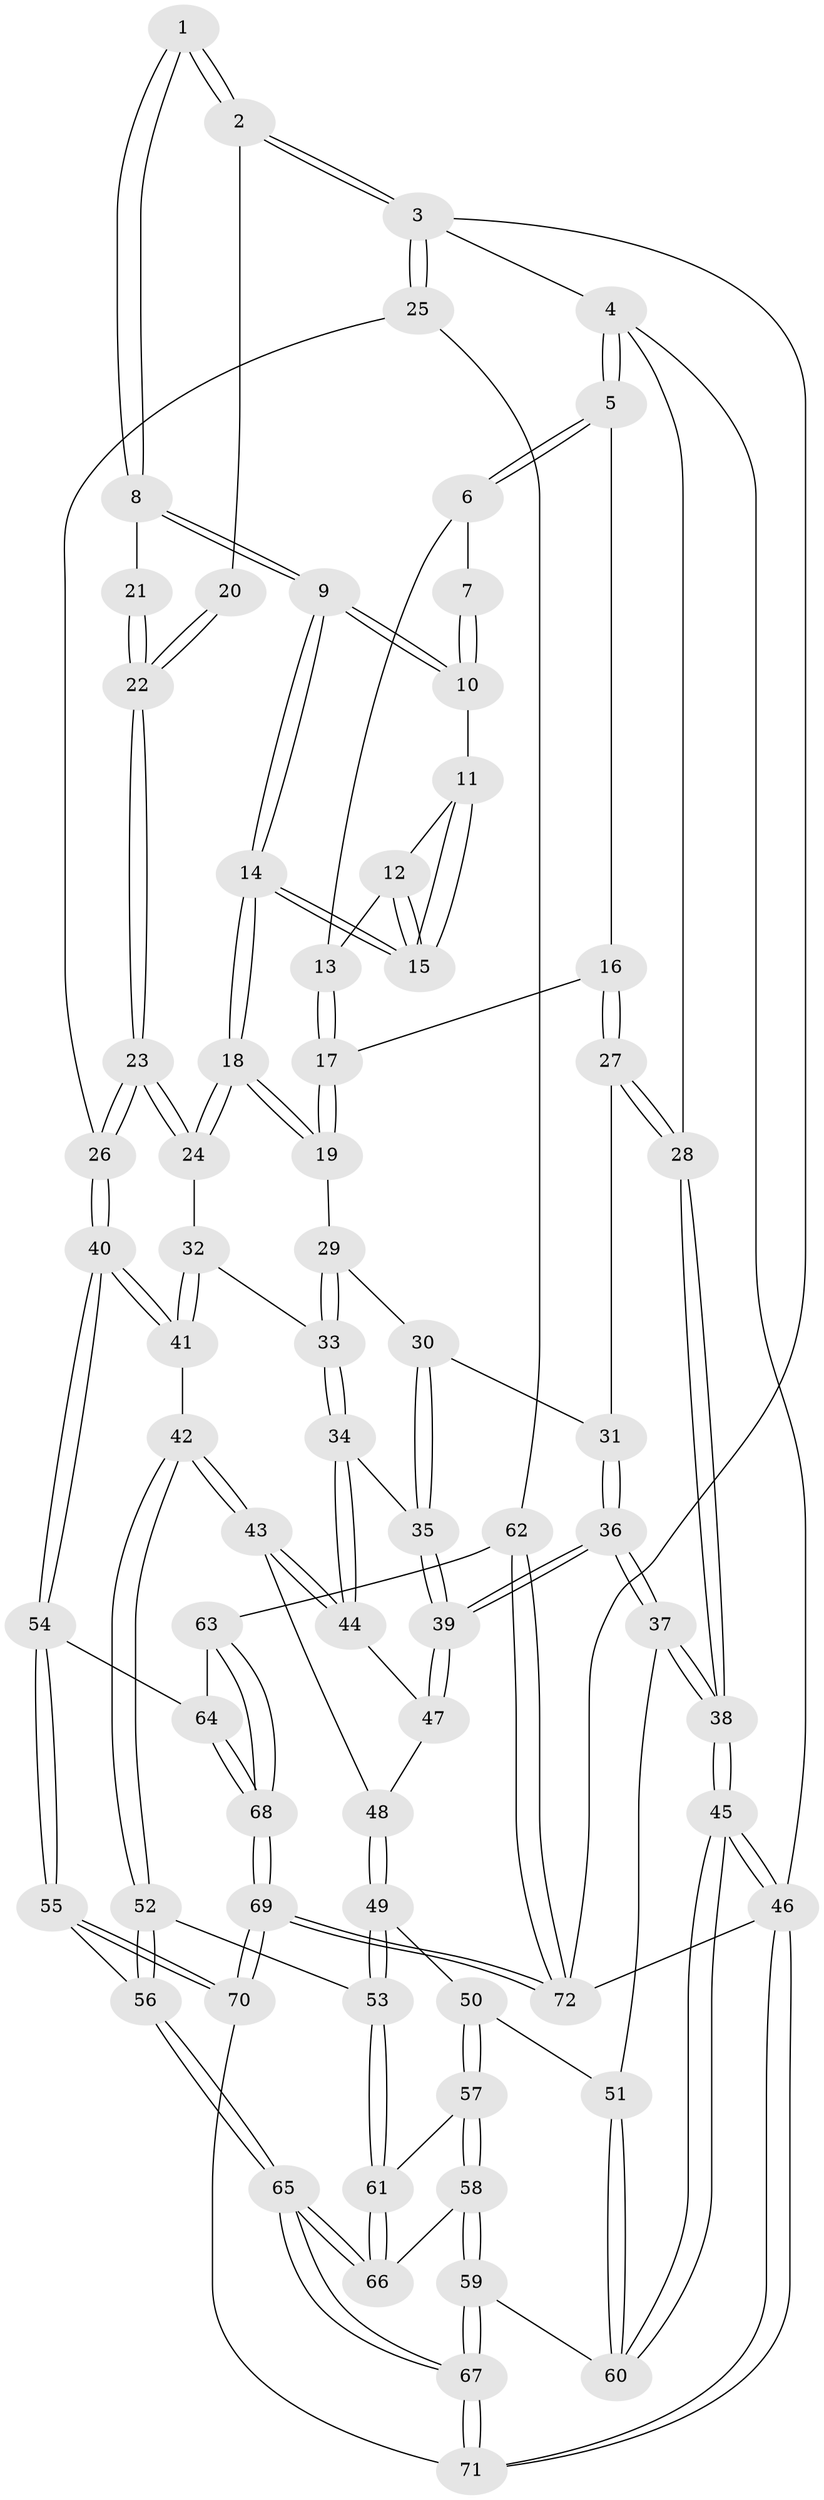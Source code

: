 // coarse degree distribution, {2: 0.13636363636363635, 7: 0.045454545454545456, 3: 0.4090909090909091, 5: 0.18181818181818182, 4: 0.22727272727272727}
// Generated by graph-tools (version 1.1) at 2025/54/03/04/25 22:54:33]
// undirected, 72 vertices, 177 edges
graph export_dot {
  node [color=gray90,style=filled];
  1 [pos="+0.640951992575033+0"];
  2 [pos="+1+0"];
  3 [pos="+1+0"];
  4 [pos="+0+0"];
  5 [pos="+0+0"];
  6 [pos="+0.3577079348392115+0"];
  7 [pos="+0.45046331434686104+0"];
  8 [pos="+0.6322793966518593+0.12793842788460946"];
  9 [pos="+0.6125488997162786+0.13467776483574914"];
  10 [pos="+0.4887150549949694+0"];
  11 [pos="+0.4491699950189277+0.0710796587934798"];
  12 [pos="+0.37010942914167133+0.10068355604190882"];
  13 [pos="+0.35392715450492507+0.10433089285888898"];
  14 [pos="+0.5511788221085812+0.20553747393863744"];
  15 [pos="+0.4995689511241832+0.14614210477001569"];
  16 [pos="+0.19716954156971994+0.14188571599448396"];
  17 [pos="+0.3337330457970242+0.13562432759247436"];
  18 [pos="+0.5478311242566958+0.2133149814828501"];
  19 [pos="+0.40436736066834916+0.22479886219303033"];
  20 [pos="+0.8825124620698358+0"];
  21 [pos="+0.6441115501952993+0.12660128387179037"];
  22 [pos="+0.8293965960614351+0.2927732487530637"];
  23 [pos="+0.8721207241419006+0.4785174799360159"];
  24 [pos="+0.5932399263441159+0.37157410019793585"];
  25 [pos="+0.9576031094969782+0.538558640713786"];
  26 [pos="+0.924931338484706+0.5328316548252536"];
  27 [pos="+0.18252626663051527+0.22061716639199805"];
  28 [pos="+0+0.19648912692695333"];
  29 [pos="+0.3952569410217614+0.23908956399401193"];
  30 [pos="+0.2620334668196217+0.3341498627413755"];
  31 [pos="+0.19094678425480235+0.3228550540023211"];
  32 [pos="+0.5315992254334633+0.40996009354008567"];
  33 [pos="+0.4321877253955649+0.43220998314125936"];
  34 [pos="+0.3989312841981841+0.45051929901219145"];
  35 [pos="+0.39385904794502685+0.44728286760986885"];
  36 [pos="+0.014128229752655493+0.5071347741176162"];
  37 [pos="+0+0.5302668492351673"];
  38 [pos="+0+0.529563335236278"];
  39 [pos="+0.019264171453122647+0.5092889546846677"];
  40 [pos="+0.6656652839047195+0.7188219317339385"];
  41 [pos="+0.5401297460253305+0.6535617792667892"];
  42 [pos="+0.4047495268772062+0.6350695137933832"];
  43 [pos="+0.39593710055068343+0.6214046556469877"];
  44 [pos="+0.3963376498637542+0.4615538801633267"];
  45 [pos="+0+1"];
  46 [pos="+0+1"];
  47 [pos="+0.14509641421531858+0.572176008983657"];
  48 [pos="+0.16006259339841494+0.5832390724189839"];
  49 [pos="+0.2187010808295044+0.7093863050607222"];
  50 [pos="+0.1483420248507794+0.7811884645834115"];
  51 [pos="+0.059235208910073334+0.7286491402216471"];
  52 [pos="+0.34305948954366244+0.7754087615084894"];
  53 [pos="+0.3146265209284941+0.7841405258346777"];
  54 [pos="+0.6495605513378667+0.7726896050765201"];
  55 [pos="+0.574473663424607+0.8745796372273933"];
  56 [pos="+0.46598770263148187+0.8775861497609103"];
  57 [pos="+0.1565761697256974+0.8021083411628797"];
  58 [pos="+0.1334813621255671+0.8829819604436406"];
  59 [pos="+0.11963051792371399+0.8944752433904591"];
  60 [pos="+0.08996748146366733+0.8930793631643216"];
  61 [pos="+0.29176860780510244+0.8116369816138882"];
  62 [pos="+1+0.7687739537044577"];
  63 [pos="+0.8872034092621205+0.877217533346691"];
  64 [pos="+0.7726825644436242+0.9083349678428927"];
  65 [pos="+0.3018433957569572+1"];
  66 [pos="+0.2663968078821447+0.87419699574987"];
  67 [pos="+0.2727992335978945+1"];
  68 [pos="+0.7887908886473913+1"];
  69 [pos="+0.7984569280166595+1"];
  70 [pos="+0.6592226084364545+1"];
  71 [pos="+0.26922118901194664+1"];
  72 [pos="+1+1"];
  1 -- 2;
  1 -- 2;
  1 -- 8;
  1 -- 8;
  2 -- 3;
  2 -- 3;
  2 -- 20;
  3 -- 4;
  3 -- 25;
  3 -- 25;
  3 -- 72;
  4 -- 5;
  4 -- 5;
  4 -- 28;
  4 -- 46;
  5 -- 6;
  5 -- 6;
  5 -- 16;
  6 -- 7;
  6 -- 13;
  7 -- 10;
  7 -- 10;
  8 -- 9;
  8 -- 9;
  8 -- 21;
  9 -- 10;
  9 -- 10;
  9 -- 14;
  9 -- 14;
  10 -- 11;
  11 -- 12;
  11 -- 15;
  11 -- 15;
  12 -- 13;
  12 -- 15;
  12 -- 15;
  13 -- 17;
  13 -- 17;
  14 -- 15;
  14 -- 15;
  14 -- 18;
  14 -- 18;
  16 -- 17;
  16 -- 27;
  16 -- 27;
  17 -- 19;
  17 -- 19;
  18 -- 19;
  18 -- 19;
  18 -- 24;
  18 -- 24;
  19 -- 29;
  20 -- 22;
  20 -- 22;
  21 -- 22;
  21 -- 22;
  22 -- 23;
  22 -- 23;
  23 -- 24;
  23 -- 24;
  23 -- 26;
  23 -- 26;
  24 -- 32;
  25 -- 26;
  25 -- 62;
  26 -- 40;
  26 -- 40;
  27 -- 28;
  27 -- 28;
  27 -- 31;
  28 -- 38;
  28 -- 38;
  29 -- 30;
  29 -- 33;
  29 -- 33;
  30 -- 31;
  30 -- 35;
  30 -- 35;
  31 -- 36;
  31 -- 36;
  32 -- 33;
  32 -- 41;
  32 -- 41;
  33 -- 34;
  33 -- 34;
  34 -- 35;
  34 -- 44;
  34 -- 44;
  35 -- 39;
  35 -- 39;
  36 -- 37;
  36 -- 37;
  36 -- 39;
  36 -- 39;
  37 -- 38;
  37 -- 38;
  37 -- 51;
  38 -- 45;
  38 -- 45;
  39 -- 47;
  39 -- 47;
  40 -- 41;
  40 -- 41;
  40 -- 54;
  40 -- 54;
  41 -- 42;
  42 -- 43;
  42 -- 43;
  42 -- 52;
  42 -- 52;
  43 -- 44;
  43 -- 44;
  43 -- 48;
  44 -- 47;
  45 -- 46;
  45 -- 46;
  45 -- 60;
  45 -- 60;
  46 -- 71;
  46 -- 71;
  46 -- 72;
  47 -- 48;
  48 -- 49;
  48 -- 49;
  49 -- 50;
  49 -- 53;
  49 -- 53;
  50 -- 51;
  50 -- 57;
  50 -- 57;
  51 -- 60;
  51 -- 60;
  52 -- 53;
  52 -- 56;
  52 -- 56;
  53 -- 61;
  53 -- 61;
  54 -- 55;
  54 -- 55;
  54 -- 64;
  55 -- 56;
  55 -- 70;
  55 -- 70;
  56 -- 65;
  56 -- 65;
  57 -- 58;
  57 -- 58;
  57 -- 61;
  58 -- 59;
  58 -- 59;
  58 -- 66;
  59 -- 60;
  59 -- 67;
  59 -- 67;
  61 -- 66;
  61 -- 66;
  62 -- 63;
  62 -- 72;
  62 -- 72;
  63 -- 64;
  63 -- 68;
  63 -- 68;
  64 -- 68;
  64 -- 68;
  65 -- 66;
  65 -- 66;
  65 -- 67;
  65 -- 67;
  67 -- 71;
  67 -- 71;
  68 -- 69;
  68 -- 69;
  69 -- 70;
  69 -- 70;
  69 -- 72;
  69 -- 72;
  70 -- 71;
}
